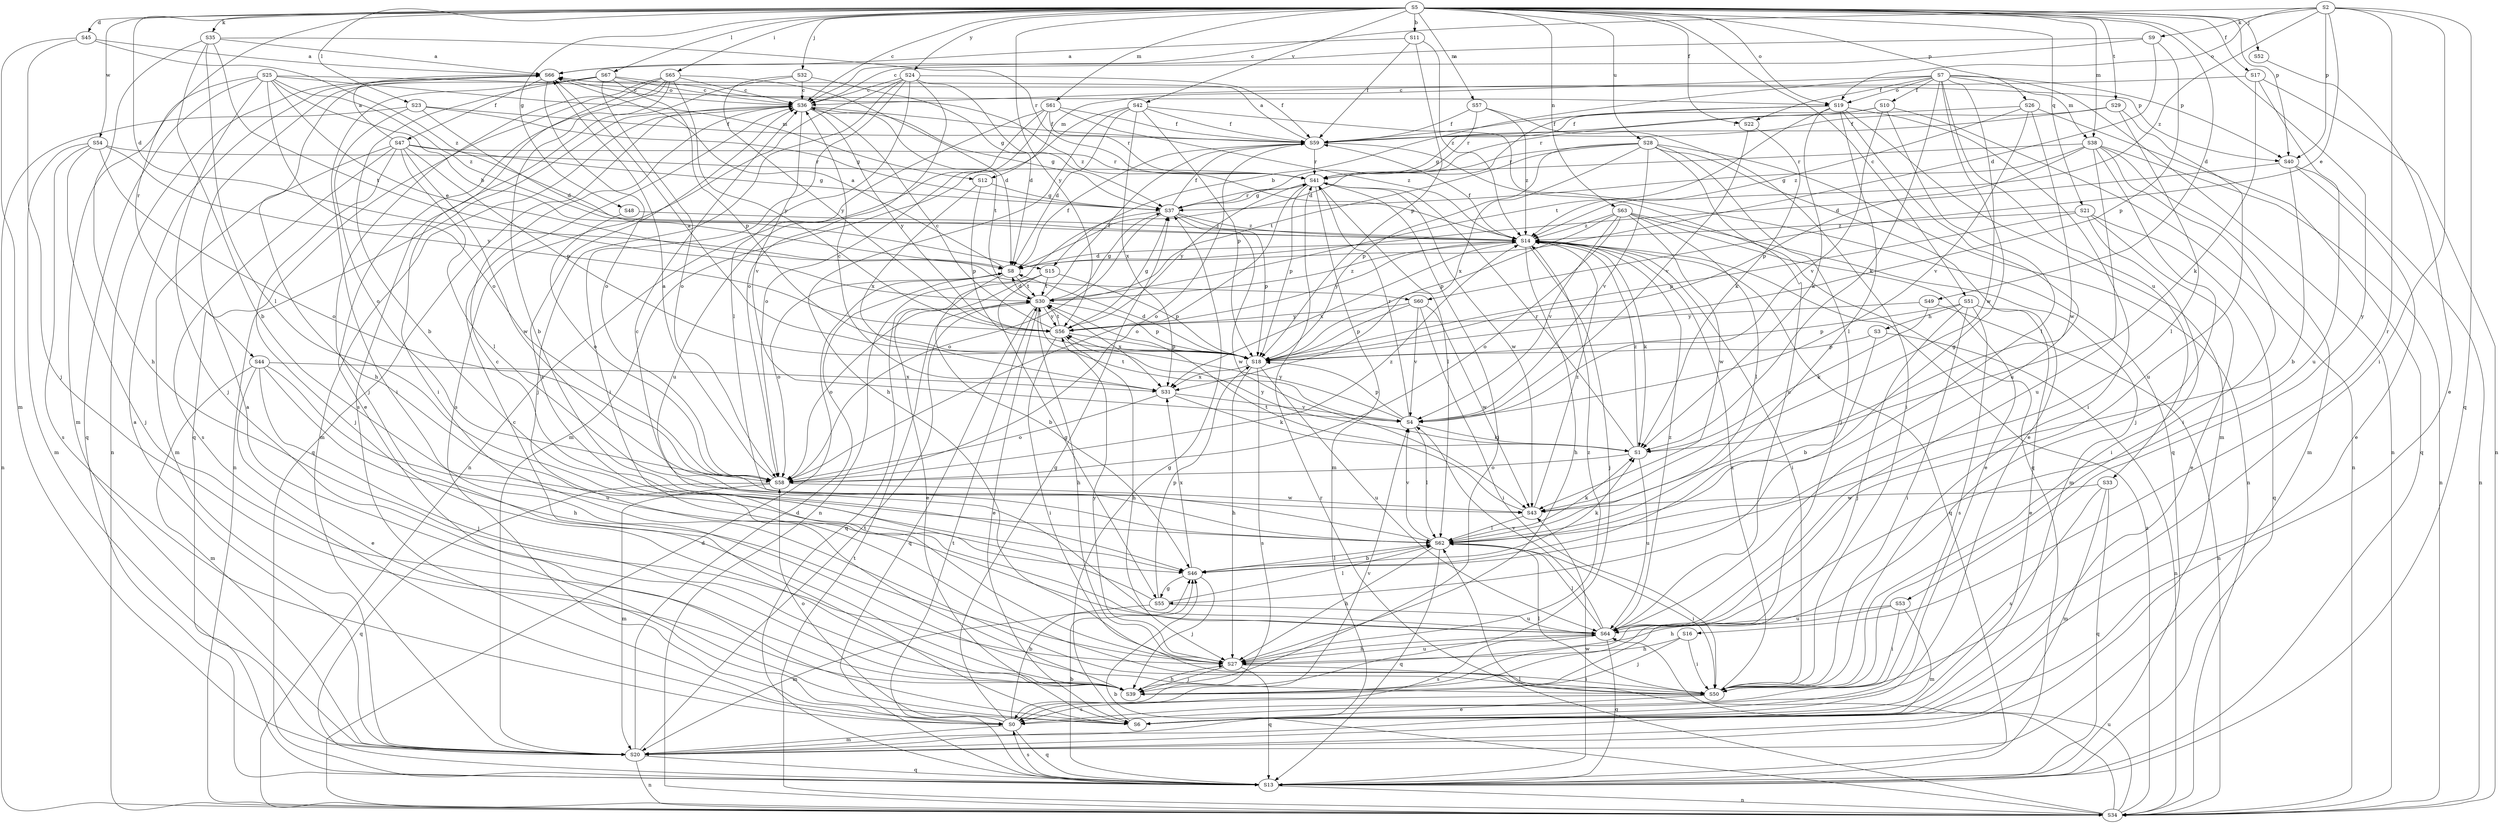 strict digraph  {
S5;
S2;
S7;
S25;
S66;
S11;
S15;
S46;
S51;
S36;
S45;
S49;
S8;
S60;
S6;
S17;
S22;
S10;
S47;
S59;
S48;
S55;
S37;
S3;
S27;
S65;
S50;
S52;
S32;
S39;
S35;
S9;
S1;
S67;
S23;
S62;
S61;
S38;
S12;
S20;
S57;
S63;
S34;
S19;
S58;
S26;
S40;
S18;
S21;
S13;
S44;
S16;
S41;
S0;
S29;
S30;
S28;
S33;
S64;
S42;
S4;
S54;
S43;
S31;
S53;
S24;
S56;
S14;
S5 -> S11  [label=b];
S5 -> S51  [label=c];
S5 -> S36  [label=c];
S5 -> S45  [label=d];
S5 -> S49  [label=d];
S5 -> S8  [label=d];
S5 -> S17  [label=f];
S5 -> S22  [label=f];
S5 -> S48  [label=g];
S5 -> S65  [label=i];
S5 -> S52  [label=j];
S5 -> S32  [label=j];
S5 -> S35  [label=k];
S5 -> S67  [label=l];
S5 -> S23  [label=l];
S5 -> S61  [label=m];
S5 -> S38  [label=m];
S5 -> S57  [label=n];
S5 -> S63  [label=n];
S5 -> S19  [label=o];
S5 -> S26  [label=p];
S5 -> S40  [label=p];
S5 -> S21  [label=q];
S5 -> S44  [label=r];
S5 -> S29  [label=t];
S5 -> S28  [label=u];
S5 -> S42  [label=v];
S5 -> S54  [label=w];
S5 -> S53  [label=y];
S5 -> S24  [label=y];
S5 -> S56  [label=y];
S2 -> S36  [label=c];
S2 -> S60  [label=e];
S2 -> S50  [label=i];
S2 -> S9  [label=k];
S2 -> S19  [label=o];
S2 -> S40  [label=p];
S2 -> S13  [label=q];
S2 -> S16  [label=r];
S2 -> S14  [label=z];
S7 -> S15  [label=b];
S7 -> S22  [label=f];
S7 -> S10  [label=f];
S7 -> S55  [label=g];
S7 -> S1  [label=k];
S7 -> S38  [label=m];
S7 -> S12  [label=m];
S7 -> S34  [label=n];
S7 -> S19  [label=o];
S7 -> S40  [label=p];
S7 -> S33  [label=u];
S7 -> S43  [label=w];
S25 -> S15  [label=b];
S25 -> S60  [label=e];
S25 -> S39  [label=j];
S25 -> S12  [label=m];
S25 -> S20  [label=m];
S25 -> S19  [label=o];
S25 -> S58  [label=o];
S25 -> S13  [label=q];
S25 -> S14  [label=z];
S66 -> S36  [label=c];
S66 -> S47  [label=f];
S66 -> S34  [label=n];
S66 -> S58  [label=o];
S66 -> S40  [label=p];
S11 -> S66  [label=a];
S11 -> S59  [label=f];
S11 -> S18  [label=p];
S11 -> S14  [label=z];
S15 -> S6  [label=e];
S15 -> S55  [label=g];
S15 -> S18  [label=p];
S15 -> S13  [label=q];
S15 -> S30  [label=t];
S46 -> S55  [label=g];
S46 -> S39  [label=j];
S46 -> S1  [label=k];
S46 -> S62  [label=l];
S46 -> S31  [label=x];
S51 -> S6  [label=e];
S51 -> S3  [label=h];
S51 -> S50  [label=i];
S51 -> S39  [label=j];
S51 -> S18  [label=p];
S51 -> S0  [label=s];
S36 -> S59  [label=f];
S36 -> S37  [label=g];
S36 -> S20  [label=m];
S36 -> S34  [label=n];
S36 -> S13  [label=q];
S36 -> S30  [label=t];
S36 -> S4  [label=v];
S36 -> S56  [label=y];
S45 -> S66  [label=a];
S45 -> S39  [label=j];
S45 -> S20  [label=m];
S45 -> S14  [label=z];
S49 -> S1  [label=k];
S49 -> S34  [label=n];
S49 -> S56  [label=y];
S8 -> S66  [label=a];
S8 -> S46  [label=b];
S8 -> S59  [label=f];
S8 -> S58  [label=o];
S8 -> S30  [label=t];
S60 -> S50  [label=i];
S60 -> S18  [label=p];
S60 -> S4  [label=v];
S60 -> S43  [label=w];
S60 -> S56  [label=y];
S6 -> S66  [label=a];
S6 -> S36  [label=c];
S6 -> S37  [label=g];
S17 -> S36  [label=c];
S17 -> S1  [label=k];
S17 -> S34  [label=n];
S17 -> S64  [label=u];
S22 -> S1  [label=k];
S22 -> S4  [label=v];
S10 -> S59  [label=f];
S10 -> S62  [label=l];
S10 -> S34  [label=n];
S10 -> S41  [label=r];
S10 -> S4  [label=v];
S47 -> S66  [label=a];
S47 -> S37  [label=g];
S47 -> S39  [label=j];
S47 -> S62  [label=l];
S47 -> S20  [label=m];
S47 -> S18  [label=p];
S47 -> S41  [label=r];
S47 -> S0  [label=s];
S47 -> S43  [label=w];
S59 -> S66  [label=a];
S59 -> S58  [label=o];
S59 -> S13  [label=q];
S59 -> S41  [label=r];
S48 -> S58  [label=o];
S48 -> S14  [label=z];
S55 -> S36  [label=c];
S55 -> S62  [label=l];
S55 -> S20  [label=m];
S55 -> S18  [label=p];
S55 -> S64  [label=u];
S37 -> S59  [label=f];
S37 -> S34  [label=n];
S37 -> S58  [label=o];
S37 -> S18  [label=p];
S37 -> S41  [label=r];
S37 -> S43  [label=w];
S37 -> S14  [label=z];
S3 -> S46  [label=b];
S3 -> S34  [label=n];
S3 -> S18  [label=p];
S27 -> S50  [label=i];
S27 -> S39  [label=j];
S27 -> S13  [label=q];
S27 -> S64  [label=u];
S27 -> S56  [label=y];
S27 -> S14  [label=z];
S65 -> S46  [label=b];
S65 -> S36  [label=c];
S65 -> S8  [label=d];
S65 -> S6  [label=e];
S65 -> S50  [label=i];
S65 -> S39  [label=j];
S65 -> S13  [label=q];
S65 -> S56  [label=y];
S50 -> S6  [label=e];
S50 -> S62  [label=l];
S50 -> S0  [label=s];
S50 -> S14  [label=z];
S52 -> S6  [label=e];
S32 -> S36  [label=c];
S32 -> S37  [label=g];
S32 -> S0  [label=s];
S32 -> S56  [label=y];
S39 -> S27  [label=h];
S35 -> S66  [label=a];
S35 -> S46  [label=b];
S35 -> S27  [label=h];
S35 -> S62  [label=l];
S35 -> S41  [label=r];
S35 -> S30  [label=t];
S9 -> S66  [label=a];
S9 -> S36  [label=c];
S9 -> S8  [label=d];
S9 -> S18  [label=p];
S1 -> S58  [label=o];
S1 -> S41  [label=r];
S1 -> S64  [label=u];
S1 -> S56  [label=y];
S1 -> S14  [label=z];
S67 -> S46  [label=b];
S67 -> S36  [label=c];
S67 -> S27  [label=h];
S67 -> S50  [label=i];
S67 -> S58  [label=o];
S67 -> S18  [label=p];
S67 -> S14  [label=z];
S23 -> S8  [label=d];
S23 -> S59  [label=f];
S23 -> S37  [label=g];
S23 -> S34  [label=n];
S23 -> S58  [label=o];
S62 -> S46  [label=b];
S62 -> S36  [label=c];
S62 -> S27  [label=h];
S62 -> S50  [label=i];
S62 -> S1  [label=k];
S62 -> S13  [label=q];
S62 -> S4  [label=v];
S61 -> S59  [label=f];
S61 -> S34  [label=n];
S61 -> S58  [label=o];
S61 -> S41  [label=r];
S61 -> S64  [label=u];
S61 -> S14  [label=z];
S38 -> S37  [label=g];
S38 -> S50  [label=i];
S38 -> S39  [label=j];
S38 -> S20  [label=m];
S38 -> S34  [label=n];
S38 -> S18  [label=p];
S38 -> S41  [label=r];
S38 -> S64  [label=u];
S12 -> S37  [label=g];
S12 -> S18  [label=p];
S12 -> S31  [label=x];
S20 -> S66  [label=a];
S20 -> S8  [label=d];
S20 -> S34  [label=n];
S20 -> S13  [label=q];
S20 -> S30  [label=t];
S57 -> S59  [label=f];
S57 -> S50  [label=i];
S57 -> S41  [label=r];
S57 -> S14  [label=z];
S63 -> S6  [label=e];
S63 -> S62  [label=l];
S63 -> S20  [label=m];
S63 -> S58  [label=o];
S63 -> S18  [label=p];
S63 -> S4  [label=v];
S63 -> S43  [label=w];
S63 -> S14  [label=z];
S34 -> S46  [label=b];
S34 -> S8  [label=d];
S34 -> S62  [label=l];
S34 -> S41  [label=r];
S34 -> S30  [label=t];
S34 -> S64  [label=u];
S34 -> S14  [label=z];
S19 -> S8  [label=d];
S19 -> S59  [label=f];
S19 -> S50  [label=i];
S19 -> S1  [label=k];
S19 -> S62  [label=l];
S19 -> S20  [label=m];
S19 -> S30  [label=t];
S19 -> S64  [label=u];
S58 -> S66  [label=a];
S58 -> S20  [label=m];
S58 -> S13  [label=q];
S58 -> S43  [label=w];
S58 -> S14  [label=z];
S26 -> S59  [label=f];
S26 -> S13  [label=q];
S26 -> S4  [label=v];
S26 -> S43  [label=w];
S26 -> S14  [label=z];
S40 -> S46  [label=b];
S40 -> S8  [label=d];
S40 -> S6  [label=e];
S40 -> S34  [label=n];
S18 -> S66  [label=a];
S18 -> S8  [label=d];
S18 -> S27  [label=h];
S18 -> S0  [label=s];
S18 -> S64  [label=u];
S18 -> S31  [label=x];
S21 -> S6  [label=e];
S21 -> S50  [label=i];
S21 -> S18  [label=p];
S21 -> S13  [label=q];
S21 -> S14  [label=z];
S13 -> S46  [label=b];
S13 -> S34  [label=n];
S13 -> S0  [label=s];
S13 -> S30  [label=t];
S13 -> S43  [label=w];
S44 -> S6  [label=e];
S44 -> S27  [label=h];
S44 -> S39  [label=j];
S44 -> S20  [label=m];
S44 -> S64  [label=u];
S44 -> S31  [label=x];
S16 -> S27  [label=h];
S16 -> S50  [label=i];
S16 -> S39  [label=j];
S41 -> S37  [label=g];
S41 -> S39  [label=j];
S41 -> S62  [label=l];
S41 -> S20  [label=m];
S41 -> S58  [label=o];
S41 -> S18  [label=p];
S41 -> S43  [label=w];
S41 -> S56  [label=y];
S0 -> S46  [label=b];
S0 -> S37  [label=g];
S0 -> S20  [label=m];
S0 -> S58  [label=o];
S0 -> S13  [label=q];
S0 -> S4  [label=v];
S29 -> S59  [label=f];
S29 -> S37  [label=g];
S29 -> S62  [label=l];
S29 -> S64  [label=u];
S30 -> S8  [label=d];
S30 -> S6  [label=e];
S30 -> S59  [label=f];
S30 -> S37  [label=g];
S30 -> S27  [label=h];
S30 -> S58  [label=o];
S30 -> S18  [label=p];
S30 -> S13  [label=q];
S30 -> S31  [label=x];
S30 -> S56  [label=y];
S30 -> S14  [label=z];
S28 -> S6  [label=e];
S28 -> S39  [label=j];
S28 -> S34  [label=n];
S28 -> S18  [label=p];
S28 -> S41  [label=r];
S28 -> S30  [label=t];
S28 -> S64  [label=u];
S28 -> S4  [label=v];
S28 -> S31  [label=x];
S33 -> S20  [label=m];
S33 -> S13  [label=q];
S33 -> S0  [label=s];
S33 -> S43  [label=w];
S64 -> S36  [label=c];
S64 -> S27  [label=h];
S64 -> S62  [label=l];
S64 -> S13  [label=q];
S64 -> S0  [label=s];
S64 -> S4  [label=v];
S64 -> S14  [label=z];
S42 -> S8  [label=d];
S42 -> S59  [label=f];
S42 -> S27  [label=h];
S42 -> S20  [label=m];
S42 -> S18  [label=p];
S42 -> S13  [label=q];
S42 -> S31  [label=x];
S4 -> S1  [label=k];
S4 -> S62  [label=l];
S4 -> S18  [label=p];
S4 -> S41  [label=r];
S4 -> S30  [label=t];
S4 -> S56  [label=y];
S54 -> S39  [label=j];
S54 -> S20  [label=m];
S54 -> S58  [label=o];
S54 -> S41  [label=r];
S54 -> S0  [label=s];
S54 -> S56  [label=y];
S43 -> S62  [label=l];
S43 -> S30  [label=t];
S43 -> S14  [label=z];
S31 -> S36  [label=c];
S31 -> S1  [label=k];
S31 -> S58  [label=o];
S31 -> S4  [label=v];
S53 -> S27  [label=h];
S53 -> S50  [label=i];
S53 -> S20  [label=m];
S53 -> S64  [label=u];
S24 -> S36  [label=c];
S24 -> S8  [label=d];
S24 -> S59  [label=f];
S24 -> S50  [label=i];
S24 -> S39  [label=j];
S24 -> S62  [label=l];
S24 -> S58  [label=o];
S24 -> S0  [label=s];
S56 -> S36  [label=c];
S56 -> S37  [label=g];
S56 -> S27  [label=h];
S56 -> S50  [label=i];
S56 -> S18  [label=p];
S56 -> S30  [label=t];
S14 -> S8  [label=d];
S14 -> S59  [label=f];
S14 -> S27  [label=h];
S14 -> S50  [label=i];
S14 -> S39  [label=j];
S14 -> S1  [label=k];
S14 -> S13  [label=q];
S14 -> S31  [label=x];
S14 -> S56  [label=y];
}
